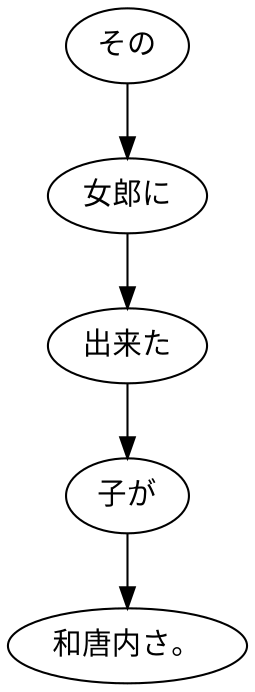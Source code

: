 digraph graph4437 {
	node0 [label="その"];
	node1 [label="女郎に"];
	node2 [label="出来た"];
	node3 [label="子が"];
	node4 [label="和唐内さ。"];
	node0 -> node1;
	node1 -> node2;
	node2 -> node3;
	node3 -> node4;
}
